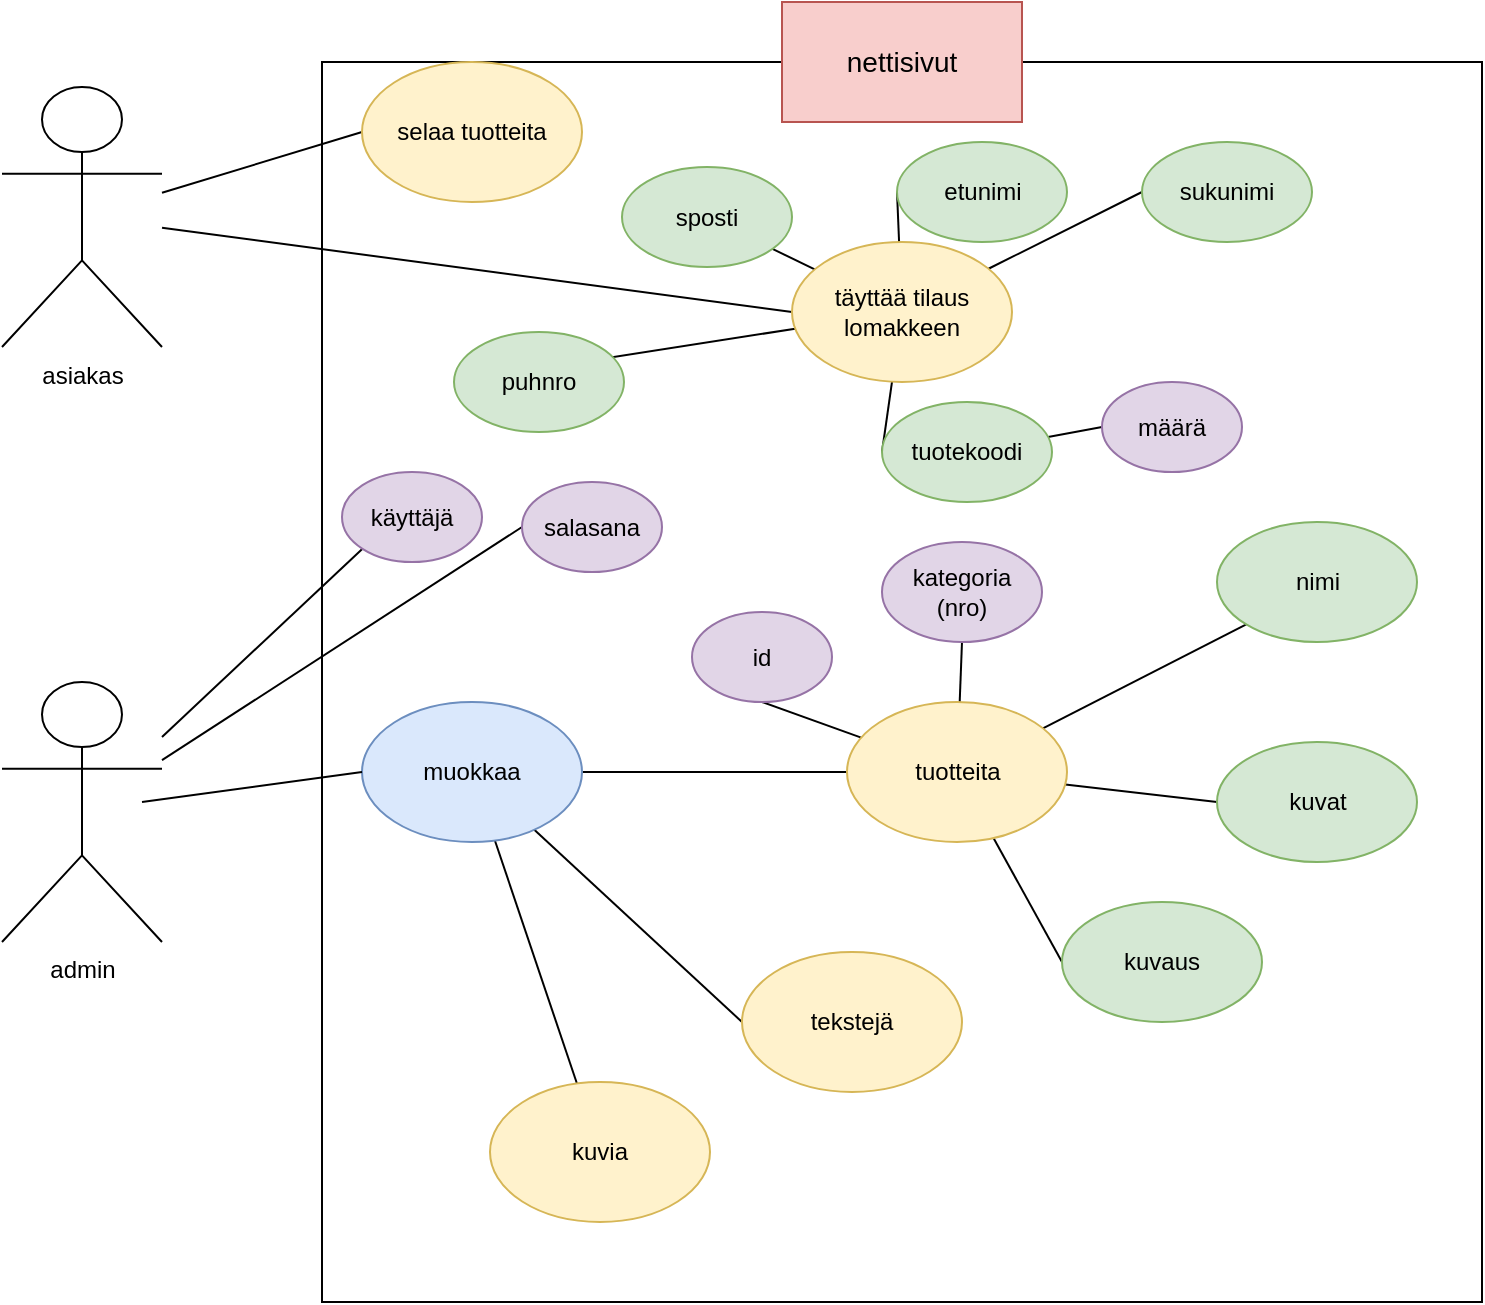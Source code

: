 <mxfile version="21.0.4" type="device"><diagram name="Sivu-1" id="xFCl-fHTwx3CGweeW-CU"><mxGraphModel dx="1434" dy="739" grid="1" gridSize="10" guides="1" tooltips="1" connect="1" arrows="1" fold="1" page="1" pageScale="1" pageWidth="827" pageHeight="1169" math="0" shadow="0"><root><mxCell id="0"/><mxCell id="1" parent="0"/><mxCell id="k1YFc_F2DuIebK8nwbUZ-5" value="" style="rounded=0;whiteSpace=wrap;html=1;movable=0;resizable=0;rotatable=0;deletable=0;editable=0;locked=1;connectable=0;" vertex="1" parent="1"><mxGeometry x="220" y="70" width="580" height="620" as="geometry"/></mxCell><mxCell id="k1YFc_F2DuIebK8nwbUZ-4" value="" style="rounded=0;whiteSpace=wrap;html=1;fillColor=#f8cecc;strokeColor=#b85450;" vertex="1" parent="1"><mxGeometry x="450" y="40" width="120" height="60" as="geometry"/></mxCell><mxCell id="k1YFc_F2DuIebK8nwbUZ-2" value="&lt;font style=&quot;font-size: 14px;&quot;&gt;nettisivut&lt;/font&gt;" style="text;html=1;strokeColor=none;fillColor=none;align=center;verticalAlign=middle;whiteSpace=wrap;rounded=0;strokeWidth=1;movable=1;resizable=1;rotatable=1;deletable=1;editable=1;locked=0;connectable=1;" vertex="1" parent="1"><mxGeometry x="475" y="57.5" width="70" height="25" as="geometry"/></mxCell><mxCell id="k1YFc_F2DuIebK8nwbUZ-77" style="rounded=0;orthogonalLoop=1;jettySize=auto;html=1;entryX=0;entryY=0.5;entryDx=0;entryDy=0;endArrow=none;endFill=0;" edge="1" parent="1" source="k1YFc_F2DuIebK8nwbUZ-6" target="k1YFc_F2DuIebK8nwbUZ-9"><mxGeometry relative="1" as="geometry"/></mxCell><mxCell id="k1YFc_F2DuIebK8nwbUZ-78" style="rounded=0;orthogonalLoop=1;jettySize=auto;html=1;entryX=0;entryY=0.5;entryDx=0;entryDy=0;endArrow=none;endFill=0;" edge="1" parent="1" source="k1YFc_F2DuIebK8nwbUZ-6" target="k1YFc_F2DuIebK8nwbUZ-11"><mxGeometry relative="1" as="geometry"/></mxCell><mxCell id="k1YFc_F2DuIebK8nwbUZ-6" value="asiakas" style="shape=umlActor;verticalLabelPosition=bottom;verticalAlign=top;html=1;" vertex="1" parent="1"><mxGeometry x="60" y="82.5" width="80" height="130" as="geometry"/></mxCell><mxCell id="k1YFc_F2DuIebK8nwbUZ-76" style="rounded=0;orthogonalLoop=1;jettySize=auto;html=1;entryX=0;entryY=1;entryDx=0;entryDy=0;endArrow=none;endFill=0;" edge="1" parent="1" source="k1YFc_F2DuIebK8nwbUZ-8" target="k1YFc_F2DuIebK8nwbUZ-36"><mxGeometry relative="1" as="geometry"/></mxCell><mxCell id="k1YFc_F2DuIebK8nwbUZ-100" style="edgeStyle=none;shape=connector;rounded=0;orthogonalLoop=1;jettySize=auto;html=1;entryX=0;entryY=0.5;entryDx=0;entryDy=0;labelBackgroundColor=default;strokeColor=default;fontFamily=Helvetica;fontSize=11;fontColor=default;endArrow=none;endFill=0;" edge="1" parent="1" source="k1YFc_F2DuIebK8nwbUZ-8" target="k1YFc_F2DuIebK8nwbUZ-99"><mxGeometry relative="1" as="geometry"/></mxCell><mxCell id="k1YFc_F2DuIebK8nwbUZ-8" value="admin" style="shape=umlActor;verticalLabelPosition=bottom;verticalAlign=top;html=1;" vertex="1" parent="1"><mxGeometry x="60" y="380" width="80" height="130" as="geometry"/></mxCell><mxCell id="k1YFc_F2DuIebK8nwbUZ-9" value="selaa tuotteita" style="ellipse;whiteSpace=wrap;html=1;fillColor=#fff2cc;strokeColor=#d6b656;" vertex="1" parent="1"><mxGeometry x="240" y="70" width="110" height="70" as="geometry"/></mxCell><mxCell id="k1YFc_F2DuIebK8nwbUZ-91" style="edgeStyle=none;shape=connector;rounded=0;orthogonalLoop=1;jettySize=auto;html=1;entryX=0;entryY=0.5;entryDx=0;entryDy=0;labelBackgroundColor=default;strokeColor=default;fontFamily=Helvetica;fontSize=11;fontColor=default;endArrow=none;endFill=0;" edge="1" parent="1" source="k1YFc_F2DuIebK8nwbUZ-11" target="k1YFc_F2DuIebK8nwbUZ-39"><mxGeometry relative="1" as="geometry"/></mxCell><mxCell id="k1YFc_F2DuIebK8nwbUZ-92" style="edgeStyle=none;shape=connector;rounded=0;orthogonalLoop=1;jettySize=auto;html=1;labelBackgroundColor=default;strokeColor=default;fontFamily=Helvetica;fontSize=11;fontColor=default;endArrow=none;endFill=0;" edge="1" parent="1" source="k1YFc_F2DuIebK8nwbUZ-11" target="k1YFc_F2DuIebK8nwbUZ-41"><mxGeometry relative="1" as="geometry"/></mxCell><mxCell id="k1YFc_F2DuIebK8nwbUZ-93" style="edgeStyle=none;shape=connector;rounded=0;orthogonalLoop=1;jettySize=auto;html=1;entryX=0;entryY=0.5;entryDx=0;entryDy=0;labelBackgroundColor=default;strokeColor=default;fontFamily=Helvetica;fontSize=11;fontColor=default;endArrow=none;endFill=0;" edge="1" parent="1" source="k1YFc_F2DuIebK8nwbUZ-11" target="k1YFc_F2DuIebK8nwbUZ-40"><mxGeometry relative="1" as="geometry"/></mxCell><mxCell id="k1YFc_F2DuIebK8nwbUZ-94" style="edgeStyle=none;shape=connector;rounded=0;orthogonalLoop=1;jettySize=auto;html=1;entryX=0;entryY=0.5;entryDx=0;entryDy=0;labelBackgroundColor=default;strokeColor=default;fontFamily=Helvetica;fontSize=11;fontColor=default;endArrow=none;endFill=0;" edge="1" parent="1" source="k1YFc_F2DuIebK8nwbUZ-11" target="k1YFc_F2DuIebK8nwbUZ-43"><mxGeometry relative="1" as="geometry"/></mxCell><mxCell id="k1YFc_F2DuIebK8nwbUZ-95" style="edgeStyle=none;shape=connector;rounded=0;orthogonalLoop=1;jettySize=auto;html=1;entryX=0;entryY=0.5;entryDx=0;entryDy=0;labelBackgroundColor=default;strokeColor=default;fontFamily=Helvetica;fontSize=11;fontColor=default;endArrow=none;endFill=0;" edge="1" parent="1" source="k1YFc_F2DuIebK8nwbUZ-11" target="k1YFc_F2DuIebK8nwbUZ-42"><mxGeometry relative="1" as="geometry"/></mxCell><mxCell id="k1YFc_F2DuIebK8nwbUZ-11" value="täyttää tilaus lomakkeen" style="ellipse;whiteSpace=wrap;html=1;fillColor=#fff2cc;strokeColor=#d6b656;" vertex="1" parent="1"><mxGeometry x="455" y="160" width="110" height="70" as="geometry"/></mxCell><mxCell id="k1YFc_F2DuIebK8nwbUZ-72" style="rounded=0;orthogonalLoop=1;jettySize=auto;html=1;exitX=1;exitY=0.5;exitDx=0;exitDy=0;entryX=0;entryY=0.5;entryDx=0;entryDy=0;endArrow=none;endFill=0;" edge="1" parent="1" source="k1YFc_F2DuIebK8nwbUZ-13" target="k1YFc_F2DuIebK8nwbUZ-15"><mxGeometry relative="1" as="geometry"/></mxCell><mxCell id="k1YFc_F2DuIebK8nwbUZ-80" style="rounded=0;orthogonalLoop=1;jettySize=auto;html=1;endArrow=none;endFill=0;" edge="1" parent="1" source="k1YFc_F2DuIebK8nwbUZ-13" target="k1YFc_F2DuIebK8nwbUZ-20"><mxGeometry relative="1" as="geometry"/></mxCell><mxCell id="k1YFc_F2DuIebK8nwbUZ-81" style="rounded=0;orthogonalLoop=1;jettySize=auto;html=1;entryX=0;entryY=0.5;entryDx=0;entryDy=0;endArrow=none;endFill=0;" edge="1" parent="1" source="k1YFc_F2DuIebK8nwbUZ-13" target="k1YFc_F2DuIebK8nwbUZ-18"><mxGeometry relative="1" as="geometry"/></mxCell><mxCell id="k1YFc_F2DuIebK8nwbUZ-13" value="muokkaa" style="ellipse;whiteSpace=wrap;html=1;fillColor=#dae8fc;strokeColor=#6c8ebf;" vertex="1" parent="1"><mxGeometry x="240" y="390" width="110" height="70" as="geometry"/></mxCell><mxCell id="k1YFc_F2DuIebK8nwbUZ-82" style="edgeStyle=none;shape=connector;rounded=0;orthogonalLoop=1;jettySize=auto;html=1;entryX=0;entryY=1;entryDx=0;entryDy=0;labelBackgroundColor=default;strokeColor=default;fontFamily=Helvetica;fontSize=11;fontColor=default;endArrow=none;endFill=0;" edge="1" parent="1" source="k1YFc_F2DuIebK8nwbUZ-15" target="k1YFc_F2DuIebK8nwbUZ-22"><mxGeometry relative="1" as="geometry"/></mxCell><mxCell id="k1YFc_F2DuIebK8nwbUZ-83" style="edgeStyle=none;shape=connector;rounded=0;orthogonalLoop=1;jettySize=auto;html=1;entryX=0;entryY=0.5;entryDx=0;entryDy=0;labelBackgroundColor=default;strokeColor=default;fontFamily=Helvetica;fontSize=11;fontColor=default;endArrow=none;endFill=0;" edge="1" parent="1" source="k1YFc_F2DuIebK8nwbUZ-15" target="k1YFc_F2DuIebK8nwbUZ-23"><mxGeometry relative="1" as="geometry"/></mxCell><mxCell id="k1YFc_F2DuIebK8nwbUZ-84" style="edgeStyle=none;shape=connector;rounded=0;orthogonalLoop=1;jettySize=auto;html=1;entryX=0;entryY=0.5;entryDx=0;entryDy=0;labelBackgroundColor=default;strokeColor=default;fontFamily=Helvetica;fontSize=11;fontColor=default;endArrow=none;endFill=0;" edge="1" parent="1" source="k1YFc_F2DuIebK8nwbUZ-15" target="k1YFc_F2DuIebK8nwbUZ-34"><mxGeometry relative="1" as="geometry"/></mxCell><mxCell id="k1YFc_F2DuIebK8nwbUZ-85" style="edgeStyle=none;shape=connector;rounded=0;orthogonalLoop=1;jettySize=auto;html=1;entryX=0.5;entryY=1;entryDx=0;entryDy=0;labelBackgroundColor=default;strokeColor=default;fontFamily=Helvetica;fontSize=11;fontColor=default;endArrow=none;endFill=0;" edge="1" parent="1" source="k1YFc_F2DuIebK8nwbUZ-15" target="k1YFc_F2DuIebK8nwbUZ-28"><mxGeometry relative="1" as="geometry"/></mxCell><mxCell id="k1YFc_F2DuIebK8nwbUZ-86" style="edgeStyle=none;shape=connector;rounded=0;orthogonalLoop=1;jettySize=auto;html=1;entryX=0.5;entryY=1;entryDx=0;entryDy=0;labelBackgroundColor=default;strokeColor=default;fontFamily=Helvetica;fontSize=11;fontColor=default;endArrow=none;endFill=0;" edge="1" parent="1" source="k1YFc_F2DuIebK8nwbUZ-15" target="k1YFc_F2DuIebK8nwbUZ-31"><mxGeometry relative="1" as="geometry"/></mxCell><mxCell id="k1YFc_F2DuIebK8nwbUZ-15" value="tuotteita" style="ellipse;whiteSpace=wrap;html=1;fillColor=#fff2cc;strokeColor=#d6b656;" vertex="1" parent="1"><mxGeometry x="482.5" y="390" width="110" height="70" as="geometry"/></mxCell><mxCell id="k1YFc_F2DuIebK8nwbUZ-18" value="tekstejä" style="ellipse;whiteSpace=wrap;html=1;fillColor=#fff2cc;strokeColor=#d6b656;" vertex="1" parent="1"><mxGeometry x="430" y="515" width="110" height="70" as="geometry"/></mxCell><mxCell id="k1YFc_F2DuIebK8nwbUZ-20" value="kuvia" style="ellipse;whiteSpace=wrap;html=1;fillColor=#fff2cc;strokeColor=#d6b656;" vertex="1" parent="1"><mxGeometry x="304" y="580" width="110" height="70" as="geometry"/></mxCell><mxCell id="k1YFc_F2DuIebK8nwbUZ-22" value="nimi" style="ellipse;whiteSpace=wrap;html=1;fillColor=#d5e8d4;strokeColor=#82b366;" vertex="1" parent="1"><mxGeometry x="667.5" y="300" width="100" height="60" as="geometry"/></mxCell><mxCell id="k1YFc_F2DuIebK8nwbUZ-23" value="kuvat" style="ellipse;whiteSpace=wrap;html=1;fillColor=#d5e8d4;strokeColor=#82b366;" vertex="1" parent="1"><mxGeometry x="667.5" y="410" width="100" height="60" as="geometry"/></mxCell><mxCell id="k1YFc_F2DuIebK8nwbUZ-28" value="id" style="ellipse;whiteSpace=wrap;html=1;fillColor=#e1d5e7;strokeColor=#9673a6;" vertex="1" parent="1"><mxGeometry x="405" y="345" width="70" height="45" as="geometry"/></mxCell><mxCell id="k1YFc_F2DuIebK8nwbUZ-31" value="kategoria (nro)" style="ellipse;whiteSpace=wrap;html=1;fillColor=#e1d5e7;strokeColor=#9673a6;" vertex="1" parent="1"><mxGeometry x="500" y="310" width="80" height="50" as="geometry"/></mxCell><mxCell id="k1YFc_F2DuIebK8nwbUZ-34" value="kuvaus" style="ellipse;whiteSpace=wrap;html=1;fillColor=#d5e8d4;strokeColor=#82b366;" vertex="1" parent="1"><mxGeometry x="590" y="490" width="100" height="60" as="geometry"/></mxCell><mxCell id="k1YFc_F2DuIebK8nwbUZ-36" value="käyttäjä" style="ellipse;whiteSpace=wrap;html=1;fillColor=#e1d5e7;strokeColor=#9673a6;" vertex="1" parent="1"><mxGeometry x="230" y="275" width="70" height="45" as="geometry"/></mxCell><mxCell id="k1YFc_F2DuIebK8nwbUZ-39" value="etunimi" style="ellipse;whiteSpace=wrap;html=1;fillColor=#d5e8d4;strokeColor=#82b366;" vertex="1" parent="1"><mxGeometry x="507.5" y="110" width="85" height="50" as="geometry"/></mxCell><mxCell id="k1YFc_F2DuIebK8nwbUZ-40" value="puhnro" style="ellipse;whiteSpace=wrap;html=1;fillColor=#d5e8d4;strokeColor=#82b366;" vertex="1" parent="1"><mxGeometry x="286" y="205" width="85" height="50" as="geometry"/></mxCell><mxCell id="k1YFc_F2DuIebK8nwbUZ-41" value="sposti" style="ellipse;whiteSpace=wrap;html=1;fillColor=#d5e8d4;strokeColor=#82b366;" vertex="1" parent="1"><mxGeometry x="370" y="122.5" width="85" height="50" as="geometry"/></mxCell><mxCell id="k1YFc_F2DuIebK8nwbUZ-42" value="sukunimi" style="ellipse;whiteSpace=wrap;html=1;fillColor=#d5e8d4;strokeColor=#82b366;" vertex="1" parent="1"><mxGeometry x="630" y="110" width="85" height="50" as="geometry"/></mxCell><mxCell id="k1YFc_F2DuIebK8nwbUZ-98" style="edgeStyle=none;shape=connector;rounded=0;orthogonalLoop=1;jettySize=auto;html=1;entryX=0;entryY=0.5;entryDx=0;entryDy=0;labelBackgroundColor=default;strokeColor=default;fontFamily=Helvetica;fontSize=11;fontColor=default;endArrow=none;endFill=0;" edge="1" parent="1" source="k1YFc_F2DuIebK8nwbUZ-43" target="k1YFc_F2DuIebK8nwbUZ-47"><mxGeometry relative="1" as="geometry"/></mxCell><mxCell id="k1YFc_F2DuIebK8nwbUZ-43" value="tuotekoodi" style="ellipse;whiteSpace=wrap;html=1;fillColor=#d5e8d4;strokeColor=#82b366;" vertex="1" parent="1"><mxGeometry x="500" y="240" width="85" height="50" as="geometry"/></mxCell><mxCell id="k1YFc_F2DuIebK8nwbUZ-47" value="määrä" style="ellipse;whiteSpace=wrap;html=1;fillColor=#e1d5e7;strokeColor=#9673a6;" vertex="1" parent="1"><mxGeometry x="610" y="230" width="70" height="45" as="geometry"/></mxCell><mxCell id="k1YFc_F2DuIebK8nwbUZ-63" value="" style="endArrow=none;html=1;rounded=0;entryX=0;entryY=0.5;entryDx=0;entryDy=0;" edge="1" parent="1" target="k1YFc_F2DuIebK8nwbUZ-13"><mxGeometry relative="1" as="geometry"><mxPoint x="130" y="440" as="sourcePoint"/><mxPoint x="240" y="460" as="targetPoint"/></mxGeometry></mxCell><mxCell id="k1YFc_F2DuIebK8nwbUZ-99" value="salasana" style="ellipse;whiteSpace=wrap;html=1;fillColor=#e1d5e7;strokeColor=#9673a6;" vertex="1" parent="1"><mxGeometry x="320" y="280" width="70" height="45" as="geometry"/></mxCell></root></mxGraphModel></diagram></mxfile>